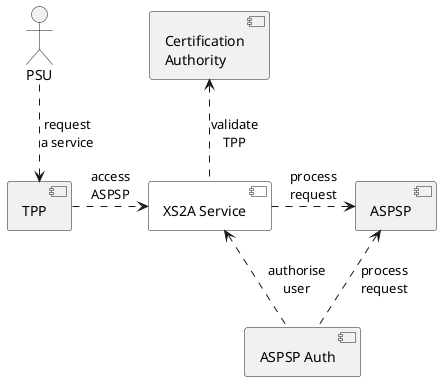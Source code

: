 @startuml

skinparam componentStyle uml2

actor PSU
component "TPP" as TPP
component "ASPSP" as ASPSP
component "ASPSP Auth" as auth
component "XS2A Service" as xs2a #white
component "Certification\nAuthority" as CA

PSU ..> TPP : request\na service
TPP .> xs2a : access\nASPSP
xs2a .> ASPSP : process\nrequest
CA <.. xs2a : validate\nTPP
xs2a <.. auth : authorise\nuser
ASPSP <.. auth : process\nrequest

@enduml
